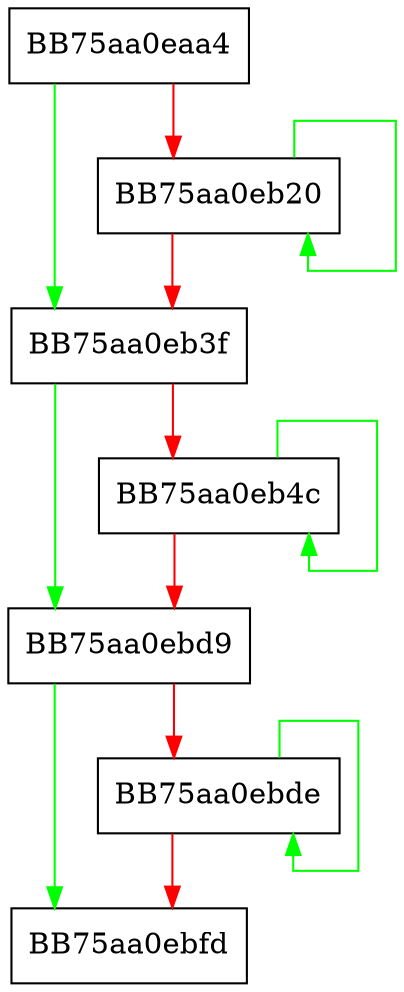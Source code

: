 digraph GetSigSeq {
  node [shape="box"];
  graph [splines=ortho];
  BB75aa0eaa4 -> BB75aa0eb3f [color="green"];
  BB75aa0eaa4 -> BB75aa0eb20 [color="red"];
  BB75aa0eb20 -> BB75aa0eb20 [color="green"];
  BB75aa0eb20 -> BB75aa0eb3f [color="red"];
  BB75aa0eb3f -> BB75aa0ebd9 [color="green"];
  BB75aa0eb3f -> BB75aa0eb4c [color="red"];
  BB75aa0eb4c -> BB75aa0eb4c [color="green"];
  BB75aa0eb4c -> BB75aa0ebd9 [color="red"];
  BB75aa0ebd9 -> BB75aa0ebfd [color="green"];
  BB75aa0ebd9 -> BB75aa0ebde [color="red"];
  BB75aa0ebde -> BB75aa0ebde [color="green"];
  BB75aa0ebde -> BB75aa0ebfd [color="red"];
}